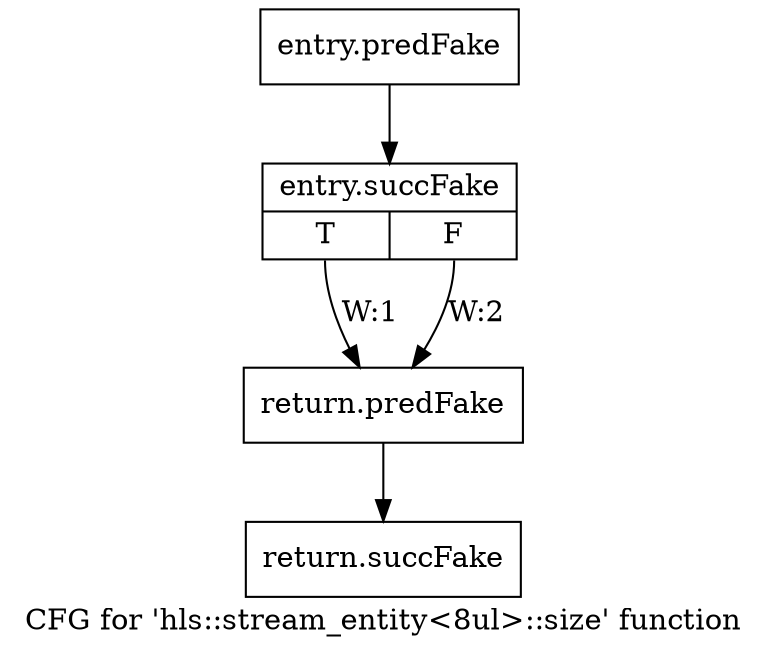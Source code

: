 digraph "CFG for 'hls::stream_entity\<8ul\>::size' function" {
	label="CFG for 'hls::stream_entity\<8ul\>::size' function";

	Node0x576a310 [shape=record,filename="",linenumber="",label="{entry.predFake}"];
	Node0x576a310 -> Node0x58f7330[ callList="" memoryops="" filename="/tools/Xilinx/Vitis_HLS/2023.1/include/hls_stream.h" execusionnum="1"];
	Node0x58f7330 [shape=record,filename="/tools/Xilinx/Vitis_HLS/2023.1/include/hls_stream.h",linenumber="271",label="{entry.succFake|{<s0>T|<s1>F}}"];
	Node0x58f7330:s0 -> Node0x576ac70[label="W:1" callList="" memoryops="" filename="/tools/Xilinx/Vitis_HLS/2023.1/include/hls_stream.h" execusionnum="0"];
	Node0x58f7330:s1 -> Node0x576ac70[label="W:2" callList="" memoryops="" filename="/tools/Xilinx/Vitis_HLS/2023.1/include/hls_stream.h" execusionnum="1"];
	Node0x576ac70 [shape=record,filename="/tools/Xilinx/Vitis_HLS/2023.1/include/hls_stream.h",linenumber="278",label="{return.predFake}"];
	Node0x576ac70 -> Node0x58f7540[ callList="" memoryops="" filename="/tools/Xilinx/Vitis_HLS/2023.1/include/hls_stream.h" execusionnum="1"];
	Node0x58f7540 [shape=record,filename="/tools/Xilinx/Vitis_HLS/2023.1/include/hls_stream.h",linenumber="278",label="{return.succFake}"];
}
